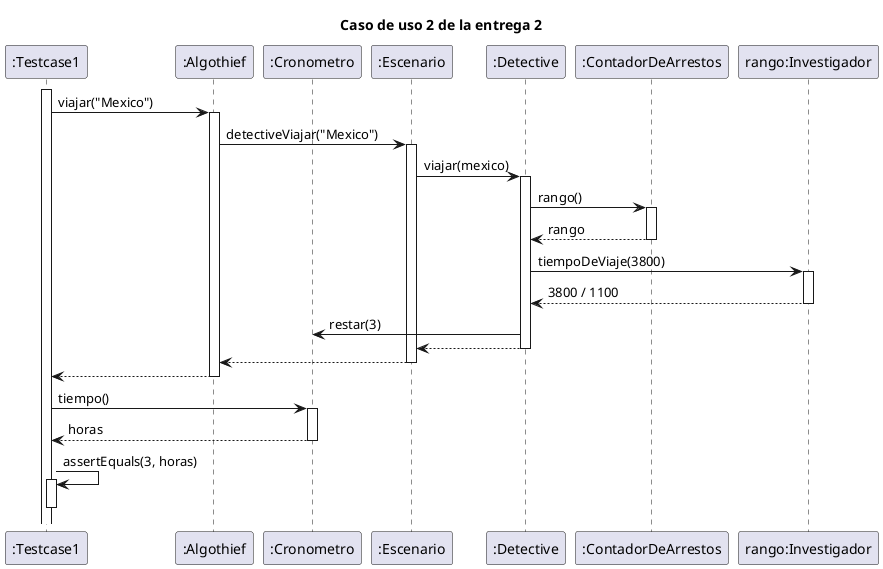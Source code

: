 @startuml

title "Caso de uso 2 de la entrega 2"

participant ":Testcase1" as testcase
participant ":Algothief" as algothief
participant ":Cronometro" as cronometro
participant ":Escenario" as escenario
participant ":Detective" as detective
participant ":ContadorDeArrestos" as contador
participant "rango:Investigador" as rango

activate testcase
testcase -> algothief: viajar("Mexico")
    activate algothief
    algothief -> escenario: detectiveViajar("Mexico")
        activate escenario
        escenario -> detective: viajar(mexico)
            activate detective
            detective -> contador: rango()
                activate contador
                return rango
            detective -> rango: tiempoDeViaje(3800)
                activate rango
                return 3800 / 1100
            detective -> cronometro: restar(3)
            return
        return
    return

testcase -> cronometro: tiempo()
    activate cronometro
    return horas

testcase -> testcase: assertEquals(3, horas)
activate testcase
deactivate testcase

@enduml
